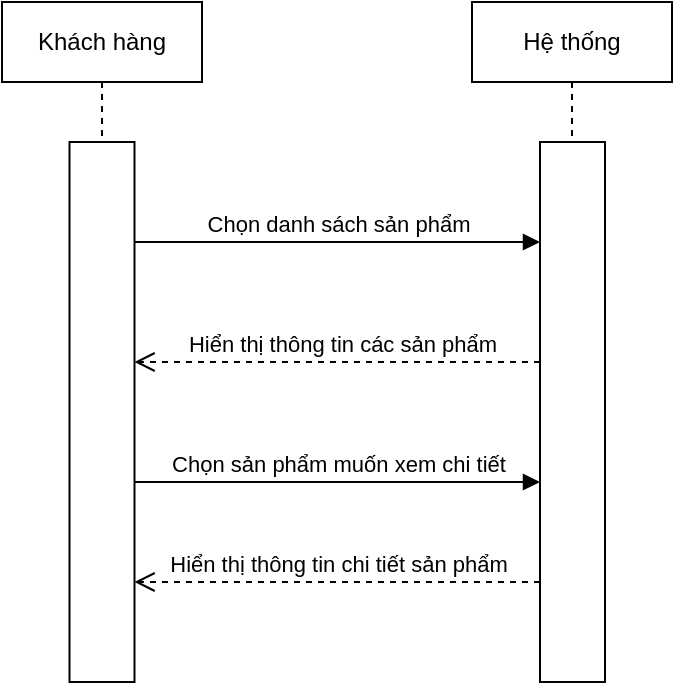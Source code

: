 <mxfile version="27.1.4">
  <diagram name="Page-1" id="ZZypccXyvFFGF9YTPRsX">
    <mxGraphModel dx="1426" dy="783" grid="1" gridSize="10" guides="1" tooltips="1" connect="1" arrows="1" fold="1" page="1" pageScale="1" pageWidth="850" pageHeight="1100" math="0" shadow="0">
      <root>
        <mxCell id="0" />
        <mxCell id="1" parent="0" />
        <mxCell id="xVET2IlYS-7Jntt8BBnI-1" value="Khách hàng" style="shape=umlLifeline;perimeter=lifelinePerimeter;whiteSpace=wrap;html=1;container=1;dropTarget=0;collapsible=0;recursiveResize=0;outlineConnect=0;portConstraint=eastwest;newEdgeStyle={&quot;curved&quot;:0,&quot;rounded&quot;:0};" parent="1" vertex="1">
          <mxGeometry x="140" y="110" width="100" height="70" as="geometry" />
        </mxCell>
        <mxCell id="xVET2IlYS-7Jntt8BBnI-2" value="Hệ thống" style="shape=umlLifeline;perimeter=lifelinePerimeter;whiteSpace=wrap;html=1;container=1;dropTarget=0;collapsible=0;recursiveResize=0;outlineConnect=0;portConstraint=eastwest;newEdgeStyle={&quot;curved&quot;:0,&quot;rounded&quot;:0};" parent="1" vertex="1">
          <mxGeometry x="375" y="110" width="100" height="70" as="geometry" />
        </mxCell>
        <mxCell id="xVET2IlYS-7Jntt8BBnI-3" value="" style="html=1;points=[[0,0,0,0,5],[0,1,0,0,-5],[1,0,0,0,5],[1,1,0,0,-5]];perimeter=orthogonalPerimeter;outlineConnect=0;targetShapes=umlLifeline;portConstraint=eastwest;newEdgeStyle={&quot;curved&quot;:0,&quot;rounded&quot;:0};" parent="1" vertex="1">
          <mxGeometry x="173.75" y="180" width="32.5" height="270" as="geometry" />
        </mxCell>
        <mxCell id="xVET2IlYS-7Jntt8BBnI-4" value="" style="html=1;points=[[0,0,0,0,5],[0,1,0,0,-5],[1,0,0,0,5],[1,1,0,0,-5]];perimeter=orthogonalPerimeter;outlineConnect=0;targetShapes=umlLifeline;portConstraint=eastwest;newEdgeStyle={&quot;curved&quot;:0,&quot;rounded&quot;:0};" parent="1" vertex="1">
          <mxGeometry x="409" y="180" width="32.5" height="270" as="geometry" />
        </mxCell>
        <mxCell id="xVET2IlYS-7Jntt8BBnI-7" value="Hiển thị thông tin các sản phẩm" style="html=1;verticalAlign=bottom;endArrow=open;dashed=1;endSize=8;curved=0;rounded=0;" parent="1" source="xVET2IlYS-7Jntt8BBnI-4" edge="1">
          <mxGeometry x="-0.023" relative="1" as="geometry">
            <mxPoint x="286.25" y="290" as="sourcePoint" />
            <mxPoint x="206.25" y="290" as="targetPoint" />
            <mxPoint as="offset" />
          </mxGeometry>
        </mxCell>
        <mxCell id="xVET2IlYS-7Jntt8BBnI-10" value="Chọn danh sách sản phẩm" style="html=1;verticalAlign=bottom;endArrow=block;curved=0;rounded=0;" parent="1" target="xVET2IlYS-7Jntt8BBnI-4" edge="1">
          <mxGeometry width="80" relative="1" as="geometry">
            <mxPoint x="206.25" y="230" as="sourcePoint" />
            <mxPoint x="286.25" y="230" as="targetPoint" />
            <Array as="points">
              <mxPoint x="256.25" y="230" />
            </Array>
          </mxGeometry>
        </mxCell>
        <mxCell id="xVET2IlYS-7Jntt8BBnI-11" value="Chọn sản phẩm muốn xem chi tiết" style="html=1;verticalAlign=bottom;endArrow=block;curved=0;rounded=0;" parent="1" edge="1">
          <mxGeometry width="80" relative="1" as="geometry">
            <mxPoint x="206.25" y="350" as="sourcePoint" />
            <mxPoint x="409" y="350" as="targetPoint" />
            <Array as="points">
              <mxPoint x="256.25" y="350" />
            </Array>
          </mxGeometry>
        </mxCell>
        <mxCell id="xVET2IlYS-7Jntt8BBnI-12" value="Hiển thị thông tin chi tiết sản phẩm" style="html=1;verticalAlign=bottom;endArrow=open;dashed=1;endSize=8;curved=0;rounded=0;" parent="1" source="xVET2IlYS-7Jntt8BBnI-4" edge="1">
          <mxGeometry relative="1" as="geometry">
            <mxPoint x="286.25" y="400" as="sourcePoint" />
            <mxPoint x="206.25" y="400" as="targetPoint" />
          </mxGeometry>
        </mxCell>
      </root>
    </mxGraphModel>
  </diagram>
</mxfile>
